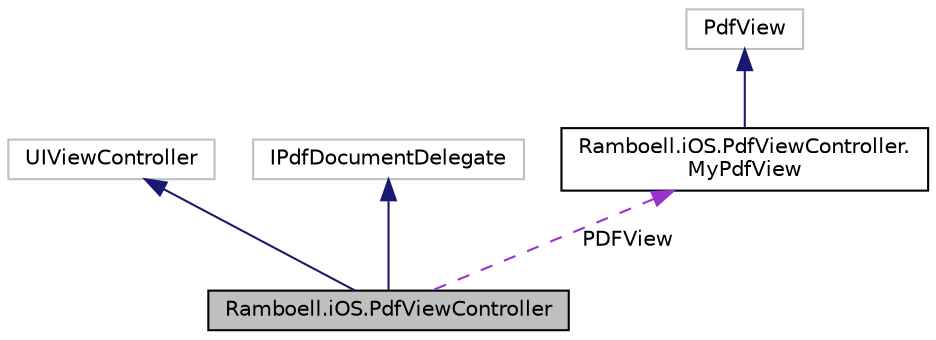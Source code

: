 digraph "Ramboell.iOS.PdfViewController"
{
  edge [fontname="Helvetica",fontsize="10",labelfontname="Helvetica",labelfontsize="10"];
  node [fontname="Helvetica",fontsize="10",shape=record];
  Node3 [label="Ramboell.iOS.PdfViewController",height=0.2,width=0.4,color="black", fillcolor="grey75", style="filled", fontcolor="black"];
  Node4 -> Node3 [dir="back",color="midnightblue",fontsize="10",style="solid",fontname="Helvetica"];
  Node4 [label="UIViewController",height=0.2,width=0.4,color="grey75", fillcolor="white", style="filled"];
  Node5 -> Node3 [dir="back",color="midnightblue",fontsize="10",style="solid",fontname="Helvetica"];
  Node5 [label="IPdfDocumentDelegate",height=0.2,width=0.4,color="grey75", fillcolor="white", style="filled"];
  Node6 -> Node3 [dir="back",color="darkorchid3",fontsize="10",style="dashed",label=" PDFView" ,fontname="Helvetica"];
  Node6 [label="Ramboell.iOS.PdfViewController.\lMyPdfView",height=0.2,width=0.4,color="black", fillcolor="white", style="filled",URL="$class_ramboell_1_1i_o_s_1_1_pdf_view_controller_1_1_my_pdf_view.html"];
  Node7 -> Node6 [dir="back",color="midnightblue",fontsize="10",style="solid",fontname="Helvetica"];
  Node7 [label="PdfView",height=0.2,width=0.4,color="grey75", fillcolor="white", style="filled"];
}

